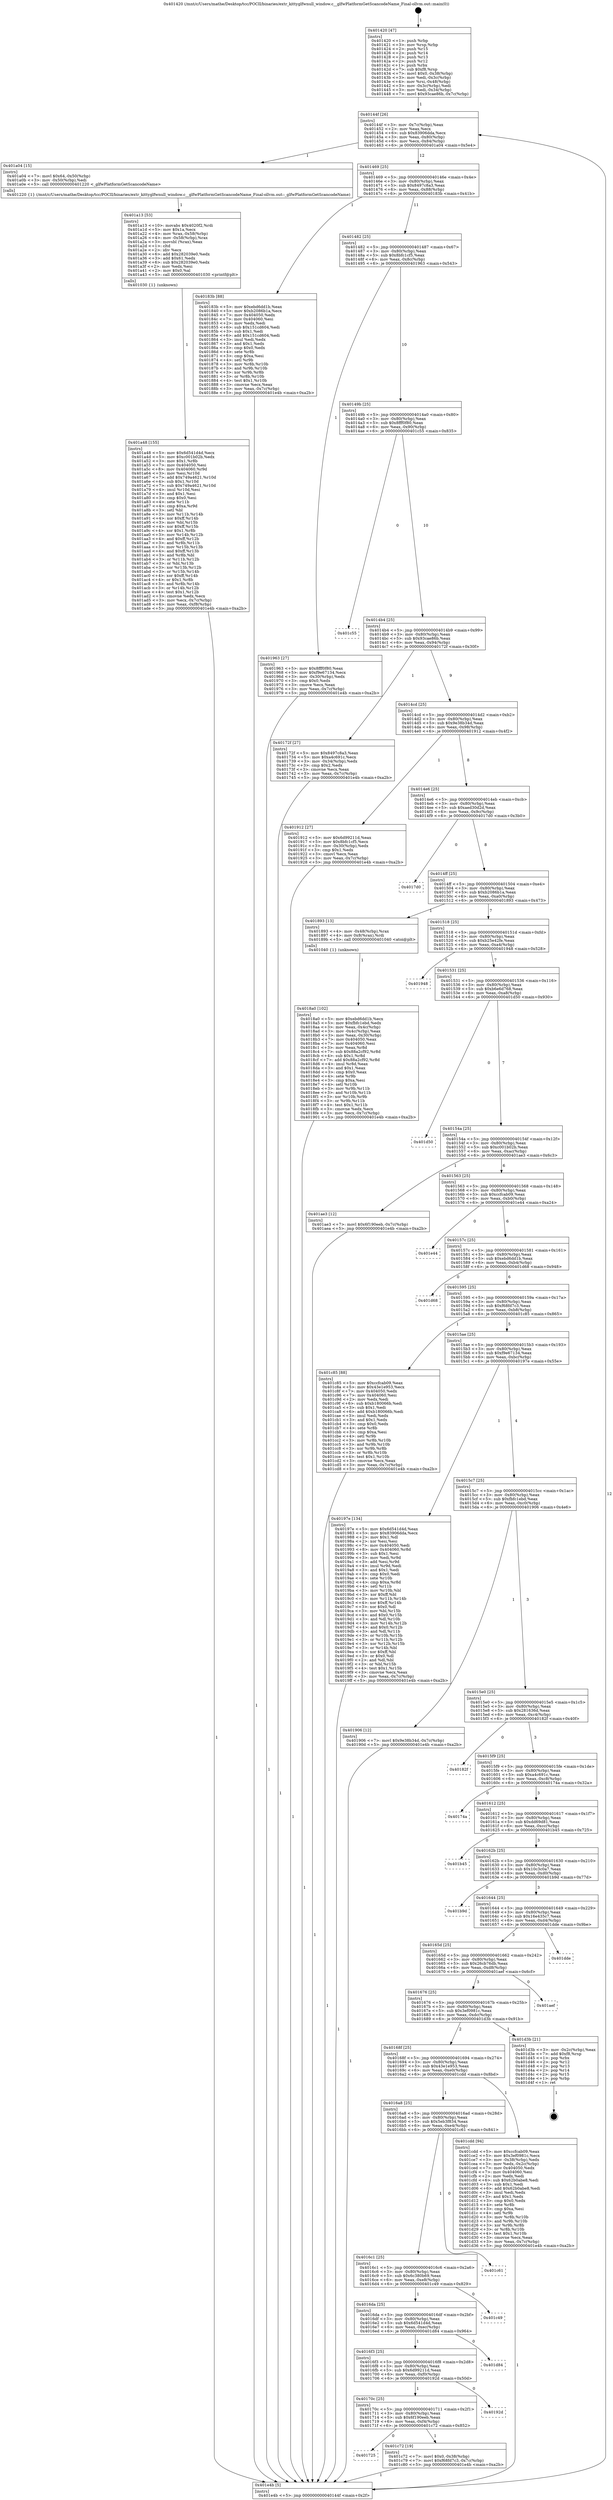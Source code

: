digraph "0x401420" {
  label = "0x401420 (/mnt/c/Users/mathe/Desktop/tcc/POCII/binaries/extr_kittyglfwnull_window.c__glfwPlatformGetScancodeName_Final-ollvm.out::main(0))"
  labelloc = "t"
  node[shape=record]

  Entry [label="",width=0.3,height=0.3,shape=circle,fillcolor=black,style=filled]
  "0x40144f" [label="{
     0x40144f [26]\l
     | [instrs]\l
     &nbsp;&nbsp;0x40144f \<+3\>: mov -0x7c(%rbp),%eax\l
     &nbsp;&nbsp;0x401452 \<+2\>: mov %eax,%ecx\l
     &nbsp;&nbsp;0x401454 \<+6\>: sub $0x83906dda,%ecx\l
     &nbsp;&nbsp;0x40145a \<+3\>: mov %eax,-0x80(%rbp)\l
     &nbsp;&nbsp;0x40145d \<+6\>: mov %ecx,-0x84(%rbp)\l
     &nbsp;&nbsp;0x401463 \<+6\>: je 0000000000401a04 \<main+0x5e4\>\l
  }"]
  "0x401a04" [label="{
     0x401a04 [15]\l
     | [instrs]\l
     &nbsp;&nbsp;0x401a04 \<+7\>: movl $0x64,-0x50(%rbp)\l
     &nbsp;&nbsp;0x401a0b \<+3\>: mov -0x50(%rbp),%edi\l
     &nbsp;&nbsp;0x401a0e \<+5\>: call 0000000000401220 \<_glfwPlatformGetScancodeName\>\l
     | [calls]\l
     &nbsp;&nbsp;0x401220 \{1\} (/mnt/c/Users/mathe/Desktop/tcc/POCII/binaries/extr_kittyglfwnull_window.c__glfwPlatformGetScancodeName_Final-ollvm.out::_glfwPlatformGetScancodeName)\l
  }"]
  "0x401469" [label="{
     0x401469 [25]\l
     | [instrs]\l
     &nbsp;&nbsp;0x401469 \<+5\>: jmp 000000000040146e \<main+0x4e\>\l
     &nbsp;&nbsp;0x40146e \<+3\>: mov -0x80(%rbp),%eax\l
     &nbsp;&nbsp;0x401471 \<+5\>: sub $0x8497c8a3,%eax\l
     &nbsp;&nbsp;0x401476 \<+6\>: mov %eax,-0x88(%rbp)\l
     &nbsp;&nbsp;0x40147c \<+6\>: je 000000000040183b \<main+0x41b\>\l
  }"]
  Exit [label="",width=0.3,height=0.3,shape=circle,fillcolor=black,style=filled,peripheries=2]
  "0x40183b" [label="{
     0x40183b [88]\l
     | [instrs]\l
     &nbsp;&nbsp;0x40183b \<+5\>: mov $0xebd6dd1b,%eax\l
     &nbsp;&nbsp;0x401840 \<+5\>: mov $0xb2086b1a,%ecx\l
     &nbsp;&nbsp;0x401845 \<+7\>: mov 0x404050,%edx\l
     &nbsp;&nbsp;0x40184c \<+7\>: mov 0x404060,%esi\l
     &nbsp;&nbsp;0x401853 \<+2\>: mov %edx,%edi\l
     &nbsp;&nbsp;0x401855 \<+6\>: sub $0x151cd604,%edi\l
     &nbsp;&nbsp;0x40185b \<+3\>: sub $0x1,%edi\l
     &nbsp;&nbsp;0x40185e \<+6\>: add $0x151cd604,%edi\l
     &nbsp;&nbsp;0x401864 \<+3\>: imul %edi,%edx\l
     &nbsp;&nbsp;0x401867 \<+3\>: and $0x1,%edx\l
     &nbsp;&nbsp;0x40186a \<+3\>: cmp $0x0,%edx\l
     &nbsp;&nbsp;0x40186d \<+4\>: sete %r8b\l
     &nbsp;&nbsp;0x401871 \<+3\>: cmp $0xa,%esi\l
     &nbsp;&nbsp;0x401874 \<+4\>: setl %r9b\l
     &nbsp;&nbsp;0x401878 \<+3\>: mov %r8b,%r10b\l
     &nbsp;&nbsp;0x40187b \<+3\>: and %r9b,%r10b\l
     &nbsp;&nbsp;0x40187e \<+3\>: xor %r9b,%r8b\l
     &nbsp;&nbsp;0x401881 \<+3\>: or %r8b,%r10b\l
     &nbsp;&nbsp;0x401884 \<+4\>: test $0x1,%r10b\l
     &nbsp;&nbsp;0x401888 \<+3\>: cmovne %ecx,%eax\l
     &nbsp;&nbsp;0x40188b \<+3\>: mov %eax,-0x7c(%rbp)\l
     &nbsp;&nbsp;0x40188e \<+5\>: jmp 0000000000401e4b \<main+0xa2b\>\l
  }"]
  "0x401482" [label="{
     0x401482 [25]\l
     | [instrs]\l
     &nbsp;&nbsp;0x401482 \<+5\>: jmp 0000000000401487 \<main+0x67\>\l
     &nbsp;&nbsp;0x401487 \<+3\>: mov -0x80(%rbp),%eax\l
     &nbsp;&nbsp;0x40148a \<+5\>: sub $0x8bfc1cf5,%eax\l
     &nbsp;&nbsp;0x40148f \<+6\>: mov %eax,-0x8c(%rbp)\l
     &nbsp;&nbsp;0x401495 \<+6\>: je 0000000000401963 \<main+0x543\>\l
  }"]
  "0x401725" [label="{
     0x401725\l
  }", style=dashed]
  "0x401963" [label="{
     0x401963 [27]\l
     | [instrs]\l
     &nbsp;&nbsp;0x401963 \<+5\>: mov $0x8fff0f80,%eax\l
     &nbsp;&nbsp;0x401968 \<+5\>: mov $0xf9e67134,%ecx\l
     &nbsp;&nbsp;0x40196d \<+3\>: mov -0x30(%rbp),%edx\l
     &nbsp;&nbsp;0x401970 \<+3\>: cmp $0x0,%edx\l
     &nbsp;&nbsp;0x401973 \<+3\>: cmove %ecx,%eax\l
     &nbsp;&nbsp;0x401976 \<+3\>: mov %eax,-0x7c(%rbp)\l
     &nbsp;&nbsp;0x401979 \<+5\>: jmp 0000000000401e4b \<main+0xa2b\>\l
  }"]
  "0x40149b" [label="{
     0x40149b [25]\l
     | [instrs]\l
     &nbsp;&nbsp;0x40149b \<+5\>: jmp 00000000004014a0 \<main+0x80\>\l
     &nbsp;&nbsp;0x4014a0 \<+3\>: mov -0x80(%rbp),%eax\l
     &nbsp;&nbsp;0x4014a3 \<+5\>: sub $0x8fff0f80,%eax\l
     &nbsp;&nbsp;0x4014a8 \<+6\>: mov %eax,-0x90(%rbp)\l
     &nbsp;&nbsp;0x4014ae \<+6\>: je 0000000000401c55 \<main+0x835\>\l
  }"]
  "0x401c72" [label="{
     0x401c72 [19]\l
     | [instrs]\l
     &nbsp;&nbsp;0x401c72 \<+7\>: movl $0x0,-0x38(%rbp)\l
     &nbsp;&nbsp;0x401c79 \<+7\>: movl $0xf68fd7c3,-0x7c(%rbp)\l
     &nbsp;&nbsp;0x401c80 \<+5\>: jmp 0000000000401e4b \<main+0xa2b\>\l
  }"]
  "0x401c55" [label="{
     0x401c55\l
  }", style=dashed]
  "0x4014b4" [label="{
     0x4014b4 [25]\l
     | [instrs]\l
     &nbsp;&nbsp;0x4014b4 \<+5\>: jmp 00000000004014b9 \<main+0x99\>\l
     &nbsp;&nbsp;0x4014b9 \<+3\>: mov -0x80(%rbp),%eax\l
     &nbsp;&nbsp;0x4014bc \<+5\>: sub $0x93cae86b,%eax\l
     &nbsp;&nbsp;0x4014c1 \<+6\>: mov %eax,-0x94(%rbp)\l
     &nbsp;&nbsp;0x4014c7 \<+6\>: je 000000000040172f \<main+0x30f\>\l
  }"]
  "0x40170c" [label="{
     0x40170c [25]\l
     | [instrs]\l
     &nbsp;&nbsp;0x40170c \<+5\>: jmp 0000000000401711 \<main+0x2f1\>\l
     &nbsp;&nbsp;0x401711 \<+3\>: mov -0x80(%rbp),%eax\l
     &nbsp;&nbsp;0x401714 \<+5\>: sub $0x6f190eeb,%eax\l
     &nbsp;&nbsp;0x401719 \<+6\>: mov %eax,-0xf4(%rbp)\l
     &nbsp;&nbsp;0x40171f \<+6\>: je 0000000000401c72 \<main+0x852\>\l
  }"]
  "0x40172f" [label="{
     0x40172f [27]\l
     | [instrs]\l
     &nbsp;&nbsp;0x40172f \<+5\>: mov $0x8497c8a3,%eax\l
     &nbsp;&nbsp;0x401734 \<+5\>: mov $0xa4c691c,%ecx\l
     &nbsp;&nbsp;0x401739 \<+3\>: mov -0x34(%rbp),%edx\l
     &nbsp;&nbsp;0x40173c \<+3\>: cmp $0x2,%edx\l
     &nbsp;&nbsp;0x40173f \<+3\>: cmovne %ecx,%eax\l
     &nbsp;&nbsp;0x401742 \<+3\>: mov %eax,-0x7c(%rbp)\l
     &nbsp;&nbsp;0x401745 \<+5\>: jmp 0000000000401e4b \<main+0xa2b\>\l
  }"]
  "0x4014cd" [label="{
     0x4014cd [25]\l
     | [instrs]\l
     &nbsp;&nbsp;0x4014cd \<+5\>: jmp 00000000004014d2 \<main+0xb2\>\l
     &nbsp;&nbsp;0x4014d2 \<+3\>: mov -0x80(%rbp),%eax\l
     &nbsp;&nbsp;0x4014d5 \<+5\>: sub $0x9e38b34d,%eax\l
     &nbsp;&nbsp;0x4014da \<+6\>: mov %eax,-0x98(%rbp)\l
     &nbsp;&nbsp;0x4014e0 \<+6\>: je 0000000000401912 \<main+0x4f2\>\l
  }"]
  "0x401e4b" [label="{
     0x401e4b [5]\l
     | [instrs]\l
     &nbsp;&nbsp;0x401e4b \<+5\>: jmp 000000000040144f \<main+0x2f\>\l
  }"]
  "0x401420" [label="{
     0x401420 [47]\l
     | [instrs]\l
     &nbsp;&nbsp;0x401420 \<+1\>: push %rbp\l
     &nbsp;&nbsp;0x401421 \<+3\>: mov %rsp,%rbp\l
     &nbsp;&nbsp;0x401424 \<+2\>: push %r15\l
     &nbsp;&nbsp;0x401426 \<+2\>: push %r14\l
     &nbsp;&nbsp;0x401428 \<+2\>: push %r13\l
     &nbsp;&nbsp;0x40142a \<+2\>: push %r12\l
     &nbsp;&nbsp;0x40142c \<+1\>: push %rbx\l
     &nbsp;&nbsp;0x40142d \<+7\>: sub $0xf8,%rsp\l
     &nbsp;&nbsp;0x401434 \<+7\>: movl $0x0,-0x38(%rbp)\l
     &nbsp;&nbsp;0x40143b \<+3\>: mov %edi,-0x3c(%rbp)\l
     &nbsp;&nbsp;0x40143e \<+4\>: mov %rsi,-0x48(%rbp)\l
     &nbsp;&nbsp;0x401442 \<+3\>: mov -0x3c(%rbp),%edi\l
     &nbsp;&nbsp;0x401445 \<+3\>: mov %edi,-0x34(%rbp)\l
     &nbsp;&nbsp;0x401448 \<+7\>: movl $0x93cae86b,-0x7c(%rbp)\l
  }"]
  "0x40192d" [label="{
     0x40192d\l
  }", style=dashed]
  "0x401912" [label="{
     0x401912 [27]\l
     | [instrs]\l
     &nbsp;&nbsp;0x401912 \<+5\>: mov $0x6d99211d,%eax\l
     &nbsp;&nbsp;0x401917 \<+5\>: mov $0x8bfc1cf5,%ecx\l
     &nbsp;&nbsp;0x40191c \<+3\>: mov -0x30(%rbp),%edx\l
     &nbsp;&nbsp;0x40191f \<+3\>: cmp $0x1,%edx\l
     &nbsp;&nbsp;0x401922 \<+3\>: cmovl %ecx,%eax\l
     &nbsp;&nbsp;0x401925 \<+3\>: mov %eax,-0x7c(%rbp)\l
     &nbsp;&nbsp;0x401928 \<+5\>: jmp 0000000000401e4b \<main+0xa2b\>\l
  }"]
  "0x4014e6" [label="{
     0x4014e6 [25]\l
     | [instrs]\l
     &nbsp;&nbsp;0x4014e6 \<+5\>: jmp 00000000004014eb \<main+0xcb\>\l
     &nbsp;&nbsp;0x4014eb \<+3\>: mov -0x80(%rbp),%eax\l
     &nbsp;&nbsp;0x4014ee \<+5\>: sub $0xaed30d2d,%eax\l
     &nbsp;&nbsp;0x4014f3 \<+6\>: mov %eax,-0x9c(%rbp)\l
     &nbsp;&nbsp;0x4014f9 \<+6\>: je 00000000004017d0 \<main+0x3b0\>\l
  }"]
  "0x4016f3" [label="{
     0x4016f3 [25]\l
     | [instrs]\l
     &nbsp;&nbsp;0x4016f3 \<+5\>: jmp 00000000004016f8 \<main+0x2d8\>\l
     &nbsp;&nbsp;0x4016f8 \<+3\>: mov -0x80(%rbp),%eax\l
     &nbsp;&nbsp;0x4016fb \<+5\>: sub $0x6d99211d,%eax\l
     &nbsp;&nbsp;0x401700 \<+6\>: mov %eax,-0xf0(%rbp)\l
     &nbsp;&nbsp;0x401706 \<+6\>: je 000000000040192d \<main+0x50d\>\l
  }"]
  "0x4017d0" [label="{
     0x4017d0\l
  }", style=dashed]
  "0x4014ff" [label="{
     0x4014ff [25]\l
     | [instrs]\l
     &nbsp;&nbsp;0x4014ff \<+5\>: jmp 0000000000401504 \<main+0xe4\>\l
     &nbsp;&nbsp;0x401504 \<+3\>: mov -0x80(%rbp),%eax\l
     &nbsp;&nbsp;0x401507 \<+5\>: sub $0xb2086b1a,%eax\l
     &nbsp;&nbsp;0x40150c \<+6\>: mov %eax,-0xa0(%rbp)\l
     &nbsp;&nbsp;0x401512 \<+6\>: je 0000000000401893 \<main+0x473\>\l
  }"]
  "0x401d84" [label="{
     0x401d84\l
  }", style=dashed]
  "0x401893" [label="{
     0x401893 [13]\l
     | [instrs]\l
     &nbsp;&nbsp;0x401893 \<+4\>: mov -0x48(%rbp),%rax\l
     &nbsp;&nbsp;0x401897 \<+4\>: mov 0x8(%rax),%rdi\l
     &nbsp;&nbsp;0x40189b \<+5\>: call 0000000000401040 \<atoi@plt\>\l
     | [calls]\l
     &nbsp;&nbsp;0x401040 \{1\} (unknown)\l
  }"]
  "0x401518" [label="{
     0x401518 [25]\l
     | [instrs]\l
     &nbsp;&nbsp;0x401518 \<+5\>: jmp 000000000040151d \<main+0xfd\>\l
     &nbsp;&nbsp;0x40151d \<+3\>: mov -0x80(%rbp),%eax\l
     &nbsp;&nbsp;0x401520 \<+5\>: sub $0xb25e42fe,%eax\l
     &nbsp;&nbsp;0x401525 \<+6\>: mov %eax,-0xa4(%rbp)\l
     &nbsp;&nbsp;0x40152b \<+6\>: je 0000000000401948 \<main+0x528\>\l
  }"]
  "0x4018a0" [label="{
     0x4018a0 [102]\l
     | [instrs]\l
     &nbsp;&nbsp;0x4018a0 \<+5\>: mov $0xebd6dd1b,%ecx\l
     &nbsp;&nbsp;0x4018a5 \<+5\>: mov $0xfbfc1ebd,%edx\l
     &nbsp;&nbsp;0x4018aa \<+3\>: mov %eax,-0x4c(%rbp)\l
     &nbsp;&nbsp;0x4018ad \<+3\>: mov -0x4c(%rbp),%eax\l
     &nbsp;&nbsp;0x4018b0 \<+3\>: mov %eax,-0x30(%rbp)\l
     &nbsp;&nbsp;0x4018b3 \<+7\>: mov 0x404050,%eax\l
     &nbsp;&nbsp;0x4018ba \<+7\>: mov 0x404060,%esi\l
     &nbsp;&nbsp;0x4018c1 \<+3\>: mov %eax,%r8d\l
     &nbsp;&nbsp;0x4018c4 \<+7\>: sub $0x88a2cf92,%r8d\l
     &nbsp;&nbsp;0x4018cb \<+4\>: sub $0x1,%r8d\l
     &nbsp;&nbsp;0x4018cf \<+7\>: add $0x88a2cf92,%r8d\l
     &nbsp;&nbsp;0x4018d6 \<+4\>: imul %r8d,%eax\l
     &nbsp;&nbsp;0x4018da \<+3\>: and $0x1,%eax\l
     &nbsp;&nbsp;0x4018dd \<+3\>: cmp $0x0,%eax\l
     &nbsp;&nbsp;0x4018e0 \<+4\>: sete %r9b\l
     &nbsp;&nbsp;0x4018e4 \<+3\>: cmp $0xa,%esi\l
     &nbsp;&nbsp;0x4018e7 \<+4\>: setl %r10b\l
     &nbsp;&nbsp;0x4018eb \<+3\>: mov %r9b,%r11b\l
     &nbsp;&nbsp;0x4018ee \<+3\>: and %r10b,%r11b\l
     &nbsp;&nbsp;0x4018f1 \<+3\>: xor %r10b,%r9b\l
     &nbsp;&nbsp;0x4018f4 \<+3\>: or %r9b,%r11b\l
     &nbsp;&nbsp;0x4018f7 \<+4\>: test $0x1,%r11b\l
     &nbsp;&nbsp;0x4018fb \<+3\>: cmovne %edx,%ecx\l
     &nbsp;&nbsp;0x4018fe \<+3\>: mov %ecx,-0x7c(%rbp)\l
     &nbsp;&nbsp;0x401901 \<+5\>: jmp 0000000000401e4b \<main+0xa2b\>\l
  }"]
  "0x4016da" [label="{
     0x4016da [25]\l
     | [instrs]\l
     &nbsp;&nbsp;0x4016da \<+5\>: jmp 00000000004016df \<main+0x2bf\>\l
     &nbsp;&nbsp;0x4016df \<+3\>: mov -0x80(%rbp),%eax\l
     &nbsp;&nbsp;0x4016e2 \<+5\>: sub $0x6d541d4d,%eax\l
     &nbsp;&nbsp;0x4016e7 \<+6\>: mov %eax,-0xec(%rbp)\l
     &nbsp;&nbsp;0x4016ed \<+6\>: je 0000000000401d84 \<main+0x964\>\l
  }"]
  "0x401948" [label="{
     0x401948\l
  }", style=dashed]
  "0x401531" [label="{
     0x401531 [25]\l
     | [instrs]\l
     &nbsp;&nbsp;0x401531 \<+5\>: jmp 0000000000401536 \<main+0x116\>\l
     &nbsp;&nbsp;0x401536 \<+3\>: mov -0x80(%rbp),%eax\l
     &nbsp;&nbsp;0x401539 \<+5\>: sub $0xb6e6d768,%eax\l
     &nbsp;&nbsp;0x40153e \<+6\>: mov %eax,-0xa8(%rbp)\l
     &nbsp;&nbsp;0x401544 \<+6\>: je 0000000000401d50 \<main+0x930\>\l
  }"]
  "0x401c49" [label="{
     0x401c49\l
  }", style=dashed]
  "0x401d50" [label="{
     0x401d50\l
  }", style=dashed]
  "0x40154a" [label="{
     0x40154a [25]\l
     | [instrs]\l
     &nbsp;&nbsp;0x40154a \<+5\>: jmp 000000000040154f \<main+0x12f\>\l
     &nbsp;&nbsp;0x40154f \<+3\>: mov -0x80(%rbp),%eax\l
     &nbsp;&nbsp;0x401552 \<+5\>: sub $0xc001b02b,%eax\l
     &nbsp;&nbsp;0x401557 \<+6\>: mov %eax,-0xac(%rbp)\l
     &nbsp;&nbsp;0x40155d \<+6\>: je 0000000000401ae3 \<main+0x6c3\>\l
  }"]
  "0x4016c1" [label="{
     0x4016c1 [25]\l
     | [instrs]\l
     &nbsp;&nbsp;0x4016c1 \<+5\>: jmp 00000000004016c6 \<main+0x2a6\>\l
     &nbsp;&nbsp;0x4016c6 \<+3\>: mov -0x80(%rbp),%eax\l
     &nbsp;&nbsp;0x4016c9 \<+5\>: sub $0x6c380b69,%eax\l
     &nbsp;&nbsp;0x4016ce \<+6\>: mov %eax,-0xe8(%rbp)\l
     &nbsp;&nbsp;0x4016d4 \<+6\>: je 0000000000401c49 \<main+0x829\>\l
  }"]
  "0x401ae3" [label="{
     0x401ae3 [12]\l
     | [instrs]\l
     &nbsp;&nbsp;0x401ae3 \<+7\>: movl $0x6f190eeb,-0x7c(%rbp)\l
     &nbsp;&nbsp;0x401aea \<+5\>: jmp 0000000000401e4b \<main+0xa2b\>\l
  }"]
  "0x401563" [label="{
     0x401563 [25]\l
     | [instrs]\l
     &nbsp;&nbsp;0x401563 \<+5\>: jmp 0000000000401568 \<main+0x148\>\l
     &nbsp;&nbsp;0x401568 \<+3\>: mov -0x80(%rbp),%eax\l
     &nbsp;&nbsp;0x40156b \<+5\>: sub $0xccfcab09,%eax\l
     &nbsp;&nbsp;0x401570 \<+6\>: mov %eax,-0xb0(%rbp)\l
     &nbsp;&nbsp;0x401576 \<+6\>: je 0000000000401e44 \<main+0xa24\>\l
  }"]
  "0x401c61" [label="{
     0x401c61\l
  }", style=dashed]
  "0x401e44" [label="{
     0x401e44\l
  }", style=dashed]
  "0x40157c" [label="{
     0x40157c [25]\l
     | [instrs]\l
     &nbsp;&nbsp;0x40157c \<+5\>: jmp 0000000000401581 \<main+0x161\>\l
     &nbsp;&nbsp;0x401581 \<+3\>: mov -0x80(%rbp),%eax\l
     &nbsp;&nbsp;0x401584 \<+5\>: sub $0xebd6dd1b,%eax\l
     &nbsp;&nbsp;0x401589 \<+6\>: mov %eax,-0xb4(%rbp)\l
     &nbsp;&nbsp;0x40158f \<+6\>: je 0000000000401d68 \<main+0x948\>\l
  }"]
  "0x4016a8" [label="{
     0x4016a8 [25]\l
     | [instrs]\l
     &nbsp;&nbsp;0x4016a8 \<+5\>: jmp 00000000004016ad \<main+0x28d\>\l
     &nbsp;&nbsp;0x4016ad \<+3\>: mov -0x80(%rbp),%eax\l
     &nbsp;&nbsp;0x4016b0 \<+5\>: sub $0x5eb3f834,%eax\l
     &nbsp;&nbsp;0x4016b5 \<+6\>: mov %eax,-0xe4(%rbp)\l
     &nbsp;&nbsp;0x4016bb \<+6\>: je 0000000000401c61 \<main+0x841\>\l
  }"]
  "0x401d68" [label="{
     0x401d68\l
  }", style=dashed]
  "0x401595" [label="{
     0x401595 [25]\l
     | [instrs]\l
     &nbsp;&nbsp;0x401595 \<+5\>: jmp 000000000040159a \<main+0x17a\>\l
     &nbsp;&nbsp;0x40159a \<+3\>: mov -0x80(%rbp),%eax\l
     &nbsp;&nbsp;0x40159d \<+5\>: sub $0xf68fd7c3,%eax\l
     &nbsp;&nbsp;0x4015a2 \<+6\>: mov %eax,-0xb8(%rbp)\l
     &nbsp;&nbsp;0x4015a8 \<+6\>: je 0000000000401c85 \<main+0x865\>\l
  }"]
  "0x401cdd" [label="{
     0x401cdd [94]\l
     | [instrs]\l
     &nbsp;&nbsp;0x401cdd \<+5\>: mov $0xccfcab09,%eax\l
     &nbsp;&nbsp;0x401ce2 \<+5\>: mov $0x3ef0981c,%ecx\l
     &nbsp;&nbsp;0x401ce7 \<+3\>: mov -0x38(%rbp),%edx\l
     &nbsp;&nbsp;0x401cea \<+3\>: mov %edx,-0x2c(%rbp)\l
     &nbsp;&nbsp;0x401ced \<+7\>: mov 0x404050,%edx\l
     &nbsp;&nbsp;0x401cf4 \<+7\>: mov 0x404060,%esi\l
     &nbsp;&nbsp;0x401cfb \<+2\>: mov %edx,%edi\l
     &nbsp;&nbsp;0x401cfd \<+6\>: sub $0x62b0abe8,%edi\l
     &nbsp;&nbsp;0x401d03 \<+3\>: sub $0x1,%edi\l
     &nbsp;&nbsp;0x401d06 \<+6\>: add $0x62b0abe8,%edi\l
     &nbsp;&nbsp;0x401d0c \<+3\>: imul %edi,%edx\l
     &nbsp;&nbsp;0x401d0f \<+3\>: and $0x1,%edx\l
     &nbsp;&nbsp;0x401d12 \<+3\>: cmp $0x0,%edx\l
     &nbsp;&nbsp;0x401d15 \<+4\>: sete %r8b\l
     &nbsp;&nbsp;0x401d19 \<+3\>: cmp $0xa,%esi\l
     &nbsp;&nbsp;0x401d1c \<+4\>: setl %r9b\l
     &nbsp;&nbsp;0x401d20 \<+3\>: mov %r8b,%r10b\l
     &nbsp;&nbsp;0x401d23 \<+3\>: and %r9b,%r10b\l
     &nbsp;&nbsp;0x401d26 \<+3\>: xor %r9b,%r8b\l
     &nbsp;&nbsp;0x401d29 \<+3\>: or %r8b,%r10b\l
     &nbsp;&nbsp;0x401d2c \<+4\>: test $0x1,%r10b\l
     &nbsp;&nbsp;0x401d30 \<+3\>: cmovne %ecx,%eax\l
     &nbsp;&nbsp;0x401d33 \<+3\>: mov %eax,-0x7c(%rbp)\l
     &nbsp;&nbsp;0x401d36 \<+5\>: jmp 0000000000401e4b \<main+0xa2b\>\l
  }"]
  "0x401c85" [label="{
     0x401c85 [88]\l
     | [instrs]\l
     &nbsp;&nbsp;0x401c85 \<+5\>: mov $0xccfcab09,%eax\l
     &nbsp;&nbsp;0x401c8a \<+5\>: mov $0x43e1e953,%ecx\l
     &nbsp;&nbsp;0x401c8f \<+7\>: mov 0x404050,%edx\l
     &nbsp;&nbsp;0x401c96 \<+7\>: mov 0x404060,%esi\l
     &nbsp;&nbsp;0x401c9d \<+2\>: mov %edx,%edi\l
     &nbsp;&nbsp;0x401c9f \<+6\>: sub $0xb180066b,%edi\l
     &nbsp;&nbsp;0x401ca5 \<+3\>: sub $0x1,%edi\l
     &nbsp;&nbsp;0x401ca8 \<+6\>: add $0xb180066b,%edi\l
     &nbsp;&nbsp;0x401cae \<+3\>: imul %edi,%edx\l
     &nbsp;&nbsp;0x401cb1 \<+3\>: and $0x1,%edx\l
     &nbsp;&nbsp;0x401cb4 \<+3\>: cmp $0x0,%edx\l
     &nbsp;&nbsp;0x401cb7 \<+4\>: sete %r8b\l
     &nbsp;&nbsp;0x401cbb \<+3\>: cmp $0xa,%esi\l
     &nbsp;&nbsp;0x401cbe \<+4\>: setl %r9b\l
     &nbsp;&nbsp;0x401cc2 \<+3\>: mov %r8b,%r10b\l
     &nbsp;&nbsp;0x401cc5 \<+3\>: and %r9b,%r10b\l
     &nbsp;&nbsp;0x401cc8 \<+3\>: xor %r9b,%r8b\l
     &nbsp;&nbsp;0x401ccb \<+3\>: or %r8b,%r10b\l
     &nbsp;&nbsp;0x401cce \<+4\>: test $0x1,%r10b\l
     &nbsp;&nbsp;0x401cd2 \<+3\>: cmovne %ecx,%eax\l
     &nbsp;&nbsp;0x401cd5 \<+3\>: mov %eax,-0x7c(%rbp)\l
     &nbsp;&nbsp;0x401cd8 \<+5\>: jmp 0000000000401e4b \<main+0xa2b\>\l
  }"]
  "0x4015ae" [label="{
     0x4015ae [25]\l
     | [instrs]\l
     &nbsp;&nbsp;0x4015ae \<+5\>: jmp 00000000004015b3 \<main+0x193\>\l
     &nbsp;&nbsp;0x4015b3 \<+3\>: mov -0x80(%rbp),%eax\l
     &nbsp;&nbsp;0x4015b6 \<+5\>: sub $0xf9e67134,%eax\l
     &nbsp;&nbsp;0x4015bb \<+6\>: mov %eax,-0xbc(%rbp)\l
     &nbsp;&nbsp;0x4015c1 \<+6\>: je 000000000040197e \<main+0x55e\>\l
  }"]
  "0x40168f" [label="{
     0x40168f [25]\l
     | [instrs]\l
     &nbsp;&nbsp;0x40168f \<+5\>: jmp 0000000000401694 \<main+0x274\>\l
     &nbsp;&nbsp;0x401694 \<+3\>: mov -0x80(%rbp),%eax\l
     &nbsp;&nbsp;0x401697 \<+5\>: sub $0x43e1e953,%eax\l
     &nbsp;&nbsp;0x40169c \<+6\>: mov %eax,-0xe0(%rbp)\l
     &nbsp;&nbsp;0x4016a2 \<+6\>: je 0000000000401cdd \<main+0x8bd\>\l
  }"]
  "0x40197e" [label="{
     0x40197e [134]\l
     | [instrs]\l
     &nbsp;&nbsp;0x40197e \<+5\>: mov $0x6d541d4d,%eax\l
     &nbsp;&nbsp;0x401983 \<+5\>: mov $0x83906dda,%ecx\l
     &nbsp;&nbsp;0x401988 \<+2\>: mov $0x1,%dl\l
     &nbsp;&nbsp;0x40198a \<+2\>: xor %esi,%esi\l
     &nbsp;&nbsp;0x40198c \<+7\>: mov 0x404050,%edi\l
     &nbsp;&nbsp;0x401993 \<+8\>: mov 0x404060,%r8d\l
     &nbsp;&nbsp;0x40199b \<+3\>: sub $0x1,%esi\l
     &nbsp;&nbsp;0x40199e \<+3\>: mov %edi,%r9d\l
     &nbsp;&nbsp;0x4019a1 \<+3\>: add %esi,%r9d\l
     &nbsp;&nbsp;0x4019a4 \<+4\>: imul %r9d,%edi\l
     &nbsp;&nbsp;0x4019a8 \<+3\>: and $0x1,%edi\l
     &nbsp;&nbsp;0x4019ab \<+3\>: cmp $0x0,%edi\l
     &nbsp;&nbsp;0x4019ae \<+4\>: sete %r10b\l
     &nbsp;&nbsp;0x4019b2 \<+4\>: cmp $0xa,%r8d\l
     &nbsp;&nbsp;0x4019b6 \<+4\>: setl %r11b\l
     &nbsp;&nbsp;0x4019ba \<+3\>: mov %r10b,%bl\l
     &nbsp;&nbsp;0x4019bd \<+3\>: xor $0xff,%bl\l
     &nbsp;&nbsp;0x4019c0 \<+3\>: mov %r11b,%r14b\l
     &nbsp;&nbsp;0x4019c3 \<+4\>: xor $0xff,%r14b\l
     &nbsp;&nbsp;0x4019c7 \<+3\>: xor $0x0,%dl\l
     &nbsp;&nbsp;0x4019ca \<+3\>: mov %bl,%r15b\l
     &nbsp;&nbsp;0x4019cd \<+4\>: and $0x0,%r15b\l
     &nbsp;&nbsp;0x4019d1 \<+3\>: and %dl,%r10b\l
     &nbsp;&nbsp;0x4019d4 \<+3\>: mov %r14b,%r12b\l
     &nbsp;&nbsp;0x4019d7 \<+4\>: and $0x0,%r12b\l
     &nbsp;&nbsp;0x4019db \<+3\>: and %dl,%r11b\l
     &nbsp;&nbsp;0x4019de \<+3\>: or %r10b,%r15b\l
     &nbsp;&nbsp;0x4019e1 \<+3\>: or %r11b,%r12b\l
     &nbsp;&nbsp;0x4019e4 \<+3\>: xor %r12b,%r15b\l
     &nbsp;&nbsp;0x4019e7 \<+3\>: or %r14b,%bl\l
     &nbsp;&nbsp;0x4019ea \<+3\>: xor $0xff,%bl\l
     &nbsp;&nbsp;0x4019ed \<+3\>: or $0x0,%dl\l
     &nbsp;&nbsp;0x4019f0 \<+2\>: and %dl,%bl\l
     &nbsp;&nbsp;0x4019f2 \<+3\>: or %bl,%r15b\l
     &nbsp;&nbsp;0x4019f5 \<+4\>: test $0x1,%r15b\l
     &nbsp;&nbsp;0x4019f9 \<+3\>: cmovne %ecx,%eax\l
     &nbsp;&nbsp;0x4019fc \<+3\>: mov %eax,-0x7c(%rbp)\l
     &nbsp;&nbsp;0x4019ff \<+5\>: jmp 0000000000401e4b \<main+0xa2b\>\l
  }"]
  "0x4015c7" [label="{
     0x4015c7 [25]\l
     | [instrs]\l
     &nbsp;&nbsp;0x4015c7 \<+5\>: jmp 00000000004015cc \<main+0x1ac\>\l
     &nbsp;&nbsp;0x4015cc \<+3\>: mov -0x80(%rbp),%eax\l
     &nbsp;&nbsp;0x4015cf \<+5\>: sub $0xfbfc1ebd,%eax\l
     &nbsp;&nbsp;0x4015d4 \<+6\>: mov %eax,-0xc0(%rbp)\l
     &nbsp;&nbsp;0x4015da \<+6\>: je 0000000000401906 \<main+0x4e6\>\l
  }"]
  "0x401d3b" [label="{
     0x401d3b [21]\l
     | [instrs]\l
     &nbsp;&nbsp;0x401d3b \<+3\>: mov -0x2c(%rbp),%eax\l
     &nbsp;&nbsp;0x401d3e \<+7\>: add $0xf8,%rsp\l
     &nbsp;&nbsp;0x401d45 \<+1\>: pop %rbx\l
     &nbsp;&nbsp;0x401d46 \<+2\>: pop %r12\l
     &nbsp;&nbsp;0x401d48 \<+2\>: pop %r13\l
     &nbsp;&nbsp;0x401d4a \<+2\>: pop %r14\l
     &nbsp;&nbsp;0x401d4c \<+2\>: pop %r15\l
     &nbsp;&nbsp;0x401d4e \<+1\>: pop %rbp\l
     &nbsp;&nbsp;0x401d4f \<+1\>: ret\l
  }"]
  "0x401906" [label="{
     0x401906 [12]\l
     | [instrs]\l
     &nbsp;&nbsp;0x401906 \<+7\>: movl $0x9e38b34d,-0x7c(%rbp)\l
     &nbsp;&nbsp;0x40190d \<+5\>: jmp 0000000000401e4b \<main+0xa2b\>\l
  }"]
  "0x4015e0" [label="{
     0x4015e0 [25]\l
     | [instrs]\l
     &nbsp;&nbsp;0x4015e0 \<+5\>: jmp 00000000004015e5 \<main+0x1c5\>\l
     &nbsp;&nbsp;0x4015e5 \<+3\>: mov -0x80(%rbp),%eax\l
     &nbsp;&nbsp;0x4015e8 \<+5\>: sub $0x281636d,%eax\l
     &nbsp;&nbsp;0x4015ed \<+6\>: mov %eax,-0xc4(%rbp)\l
     &nbsp;&nbsp;0x4015f3 \<+6\>: je 000000000040182f \<main+0x40f\>\l
  }"]
  "0x401a13" [label="{
     0x401a13 [53]\l
     | [instrs]\l
     &nbsp;&nbsp;0x401a13 \<+10\>: movabs $0x4020f2,%rdi\l
     &nbsp;&nbsp;0x401a1d \<+5\>: mov $0x1a,%ecx\l
     &nbsp;&nbsp;0x401a22 \<+4\>: mov %rax,-0x58(%rbp)\l
     &nbsp;&nbsp;0x401a26 \<+4\>: mov -0x58(%rbp),%rax\l
     &nbsp;&nbsp;0x401a2a \<+3\>: movsbl (%rax),%eax\l
     &nbsp;&nbsp;0x401a2d \<+1\>: cltd\l
     &nbsp;&nbsp;0x401a2e \<+2\>: idiv %ecx\l
     &nbsp;&nbsp;0x401a30 \<+6\>: add $0x282039e0,%edx\l
     &nbsp;&nbsp;0x401a36 \<+3\>: add $0x61,%edx\l
     &nbsp;&nbsp;0x401a39 \<+6\>: sub $0x282039e0,%edx\l
     &nbsp;&nbsp;0x401a3f \<+2\>: mov %edx,%esi\l
     &nbsp;&nbsp;0x401a41 \<+2\>: mov $0x0,%al\l
     &nbsp;&nbsp;0x401a43 \<+5\>: call 0000000000401030 \<printf@plt\>\l
     | [calls]\l
     &nbsp;&nbsp;0x401030 \{1\} (unknown)\l
  }"]
  "0x401a48" [label="{
     0x401a48 [155]\l
     | [instrs]\l
     &nbsp;&nbsp;0x401a48 \<+5\>: mov $0x6d541d4d,%ecx\l
     &nbsp;&nbsp;0x401a4d \<+5\>: mov $0xc001b02b,%edx\l
     &nbsp;&nbsp;0x401a52 \<+3\>: mov $0x1,%r8b\l
     &nbsp;&nbsp;0x401a55 \<+7\>: mov 0x404050,%esi\l
     &nbsp;&nbsp;0x401a5c \<+8\>: mov 0x404060,%r9d\l
     &nbsp;&nbsp;0x401a64 \<+3\>: mov %esi,%r10d\l
     &nbsp;&nbsp;0x401a67 \<+7\>: add $0x749a4621,%r10d\l
     &nbsp;&nbsp;0x401a6e \<+4\>: sub $0x1,%r10d\l
     &nbsp;&nbsp;0x401a72 \<+7\>: sub $0x749a4621,%r10d\l
     &nbsp;&nbsp;0x401a79 \<+4\>: imul %r10d,%esi\l
     &nbsp;&nbsp;0x401a7d \<+3\>: and $0x1,%esi\l
     &nbsp;&nbsp;0x401a80 \<+3\>: cmp $0x0,%esi\l
     &nbsp;&nbsp;0x401a83 \<+4\>: sete %r11b\l
     &nbsp;&nbsp;0x401a87 \<+4\>: cmp $0xa,%r9d\l
     &nbsp;&nbsp;0x401a8b \<+3\>: setl %bl\l
     &nbsp;&nbsp;0x401a8e \<+3\>: mov %r11b,%r14b\l
     &nbsp;&nbsp;0x401a91 \<+4\>: xor $0xff,%r14b\l
     &nbsp;&nbsp;0x401a95 \<+3\>: mov %bl,%r15b\l
     &nbsp;&nbsp;0x401a98 \<+4\>: xor $0xff,%r15b\l
     &nbsp;&nbsp;0x401a9c \<+4\>: xor $0x1,%r8b\l
     &nbsp;&nbsp;0x401aa0 \<+3\>: mov %r14b,%r12b\l
     &nbsp;&nbsp;0x401aa3 \<+4\>: and $0xff,%r12b\l
     &nbsp;&nbsp;0x401aa7 \<+3\>: and %r8b,%r11b\l
     &nbsp;&nbsp;0x401aaa \<+3\>: mov %r15b,%r13b\l
     &nbsp;&nbsp;0x401aad \<+4\>: and $0xff,%r13b\l
     &nbsp;&nbsp;0x401ab1 \<+3\>: and %r8b,%bl\l
     &nbsp;&nbsp;0x401ab4 \<+3\>: or %r11b,%r12b\l
     &nbsp;&nbsp;0x401ab7 \<+3\>: or %bl,%r13b\l
     &nbsp;&nbsp;0x401aba \<+3\>: xor %r13b,%r12b\l
     &nbsp;&nbsp;0x401abd \<+3\>: or %r15b,%r14b\l
     &nbsp;&nbsp;0x401ac0 \<+4\>: xor $0xff,%r14b\l
     &nbsp;&nbsp;0x401ac4 \<+4\>: or $0x1,%r8b\l
     &nbsp;&nbsp;0x401ac8 \<+3\>: and %r8b,%r14b\l
     &nbsp;&nbsp;0x401acb \<+3\>: or %r14b,%r12b\l
     &nbsp;&nbsp;0x401ace \<+4\>: test $0x1,%r12b\l
     &nbsp;&nbsp;0x401ad2 \<+3\>: cmovne %edx,%ecx\l
     &nbsp;&nbsp;0x401ad5 \<+3\>: mov %ecx,-0x7c(%rbp)\l
     &nbsp;&nbsp;0x401ad8 \<+6\>: mov %eax,-0xf8(%rbp)\l
     &nbsp;&nbsp;0x401ade \<+5\>: jmp 0000000000401e4b \<main+0xa2b\>\l
  }"]
  "0x401676" [label="{
     0x401676 [25]\l
     | [instrs]\l
     &nbsp;&nbsp;0x401676 \<+5\>: jmp 000000000040167b \<main+0x25b\>\l
     &nbsp;&nbsp;0x40167b \<+3\>: mov -0x80(%rbp),%eax\l
     &nbsp;&nbsp;0x40167e \<+5\>: sub $0x3ef0981c,%eax\l
     &nbsp;&nbsp;0x401683 \<+6\>: mov %eax,-0xdc(%rbp)\l
     &nbsp;&nbsp;0x401689 \<+6\>: je 0000000000401d3b \<main+0x91b\>\l
  }"]
  "0x40182f" [label="{
     0x40182f\l
  }", style=dashed]
  "0x4015f9" [label="{
     0x4015f9 [25]\l
     | [instrs]\l
     &nbsp;&nbsp;0x4015f9 \<+5\>: jmp 00000000004015fe \<main+0x1de\>\l
     &nbsp;&nbsp;0x4015fe \<+3\>: mov -0x80(%rbp),%eax\l
     &nbsp;&nbsp;0x401601 \<+5\>: sub $0xa4c691c,%eax\l
     &nbsp;&nbsp;0x401606 \<+6\>: mov %eax,-0xc8(%rbp)\l
     &nbsp;&nbsp;0x40160c \<+6\>: je 000000000040174a \<main+0x32a\>\l
  }"]
  "0x401aef" [label="{
     0x401aef\l
  }", style=dashed]
  "0x40174a" [label="{
     0x40174a\l
  }", style=dashed]
  "0x401612" [label="{
     0x401612 [25]\l
     | [instrs]\l
     &nbsp;&nbsp;0x401612 \<+5\>: jmp 0000000000401617 \<main+0x1f7\>\l
     &nbsp;&nbsp;0x401617 \<+3\>: mov -0x80(%rbp),%eax\l
     &nbsp;&nbsp;0x40161a \<+5\>: sub $0xdd69d81,%eax\l
     &nbsp;&nbsp;0x40161f \<+6\>: mov %eax,-0xcc(%rbp)\l
     &nbsp;&nbsp;0x401625 \<+6\>: je 0000000000401b45 \<main+0x725\>\l
  }"]
  "0x40165d" [label="{
     0x40165d [25]\l
     | [instrs]\l
     &nbsp;&nbsp;0x40165d \<+5\>: jmp 0000000000401662 \<main+0x242\>\l
     &nbsp;&nbsp;0x401662 \<+3\>: mov -0x80(%rbp),%eax\l
     &nbsp;&nbsp;0x401665 \<+5\>: sub $0x26cb76db,%eax\l
     &nbsp;&nbsp;0x40166a \<+6\>: mov %eax,-0xd8(%rbp)\l
     &nbsp;&nbsp;0x401670 \<+6\>: je 0000000000401aef \<main+0x6cf\>\l
  }"]
  "0x401b45" [label="{
     0x401b45\l
  }", style=dashed]
  "0x40162b" [label="{
     0x40162b [25]\l
     | [instrs]\l
     &nbsp;&nbsp;0x40162b \<+5\>: jmp 0000000000401630 \<main+0x210\>\l
     &nbsp;&nbsp;0x401630 \<+3\>: mov -0x80(%rbp),%eax\l
     &nbsp;&nbsp;0x401633 \<+5\>: sub $0x10c3c0a7,%eax\l
     &nbsp;&nbsp;0x401638 \<+6\>: mov %eax,-0xd0(%rbp)\l
     &nbsp;&nbsp;0x40163e \<+6\>: je 0000000000401b9d \<main+0x77d\>\l
  }"]
  "0x401dde" [label="{
     0x401dde\l
  }", style=dashed]
  "0x401b9d" [label="{
     0x401b9d\l
  }", style=dashed]
  "0x401644" [label="{
     0x401644 [25]\l
     | [instrs]\l
     &nbsp;&nbsp;0x401644 \<+5\>: jmp 0000000000401649 \<main+0x229\>\l
     &nbsp;&nbsp;0x401649 \<+3\>: mov -0x80(%rbp),%eax\l
     &nbsp;&nbsp;0x40164c \<+5\>: sub $0x16e435c7,%eax\l
     &nbsp;&nbsp;0x401651 \<+6\>: mov %eax,-0xd4(%rbp)\l
     &nbsp;&nbsp;0x401657 \<+6\>: je 0000000000401dde \<main+0x9be\>\l
  }"]
  Entry -> "0x401420" [label=" 1"]
  "0x40144f" -> "0x401a04" [label=" 1"]
  "0x40144f" -> "0x401469" [label=" 12"]
  "0x401d3b" -> Exit [label=" 1"]
  "0x401469" -> "0x40183b" [label=" 1"]
  "0x401469" -> "0x401482" [label=" 11"]
  "0x401cdd" -> "0x401e4b" [label=" 1"]
  "0x401482" -> "0x401963" [label=" 1"]
  "0x401482" -> "0x40149b" [label=" 10"]
  "0x401c85" -> "0x401e4b" [label=" 1"]
  "0x40149b" -> "0x401c55" [label=" 0"]
  "0x40149b" -> "0x4014b4" [label=" 10"]
  "0x401c72" -> "0x401e4b" [label=" 1"]
  "0x4014b4" -> "0x40172f" [label=" 1"]
  "0x4014b4" -> "0x4014cd" [label=" 9"]
  "0x40172f" -> "0x401e4b" [label=" 1"]
  "0x401420" -> "0x40144f" [label=" 1"]
  "0x401e4b" -> "0x40144f" [label=" 12"]
  "0x40183b" -> "0x401e4b" [label=" 1"]
  "0x40170c" -> "0x401c72" [label=" 1"]
  "0x4014cd" -> "0x401912" [label=" 1"]
  "0x4014cd" -> "0x4014e6" [label=" 8"]
  "0x40170c" -> "0x401725" [label=" 0"]
  "0x4014e6" -> "0x4017d0" [label=" 0"]
  "0x4014e6" -> "0x4014ff" [label=" 8"]
  "0x4016f3" -> "0x40192d" [label=" 0"]
  "0x4014ff" -> "0x401893" [label=" 1"]
  "0x4014ff" -> "0x401518" [label=" 7"]
  "0x401893" -> "0x4018a0" [label=" 1"]
  "0x4018a0" -> "0x401e4b" [label=" 1"]
  "0x4016f3" -> "0x40170c" [label=" 1"]
  "0x401518" -> "0x401948" [label=" 0"]
  "0x401518" -> "0x401531" [label=" 7"]
  "0x4016da" -> "0x401d84" [label=" 0"]
  "0x401531" -> "0x401d50" [label=" 0"]
  "0x401531" -> "0x40154a" [label=" 7"]
  "0x4016da" -> "0x4016f3" [label=" 1"]
  "0x40154a" -> "0x401ae3" [label=" 1"]
  "0x40154a" -> "0x401563" [label=" 6"]
  "0x4016c1" -> "0x401c49" [label=" 0"]
  "0x401563" -> "0x401e44" [label=" 0"]
  "0x401563" -> "0x40157c" [label=" 6"]
  "0x4016c1" -> "0x4016da" [label=" 1"]
  "0x40157c" -> "0x401d68" [label=" 0"]
  "0x40157c" -> "0x401595" [label=" 6"]
  "0x4016a8" -> "0x401c61" [label=" 0"]
  "0x401595" -> "0x401c85" [label=" 1"]
  "0x401595" -> "0x4015ae" [label=" 5"]
  "0x4016a8" -> "0x4016c1" [label=" 1"]
  "0x4015ae" -> "0x40197e" [label=" 1"]
  "0x4015ae" -> "0x4015c7" [label=" 4"]
  "0x40168f" -> "0x401cdd" [label=" 1"]
  "0x4015c7" -> "0x401906" [label=" 1"]
  "0x4015c7" -> "0x4015e0" [label=" 3"]
  "0x401906" -> "0x401e4b" [label=" 1"]
  "0x401912" -> "0x401e4b" [label=" 1"]
  "0x401963" -> "0x401e4b" [label=" 1"]
  "0x40197e" -> "0x401e4b" [label=" 1"]
  "0x401a04" -> "0x401a13" [label=" 1"]
  "0x401a13" -> "0x401a48" [label=" 1"]
  "0x401a48" -> "0x401e4b" [label=" 1"]
  "0x401ae3" -> "0x401e4b" [label=" 1"]
  "0x40168f" -> "0x4016a8" [label=" 1"]
  "0x4015e0" -> "0x40182f" [label=" 0"]
  "0x4015e0" -> "0x4015f9" [label=" 3"]
  "0x401676" -> "0x401d3b" [label=" 1"]
  "0x4015f9" -> "0x40174a" [label=" 0"]
  "0x4015f9" -> "0x401612" [label=" 3"]
  "0x401676" -> "0x40168f" [label=" 2"]
  "0x401612" -> "0x401b45" [label=" 0"]
  "0x401612" -> "0x40162b" [label=" 3"]
  "0x40165d" -> "0x401aef" [label=" 0"]
  "0x40162b" -> "0x401b9d" [label=" 0"]
  "0x40162b" -> "0x401644" [label=" 3"]
  "0x40165d" -> "0x401676" [label=" 3"]
  "0x401644" -> "0x401dde" [label=" 0"]
  "0x401644" -> "0x40165d" [label=" 3"]
}
